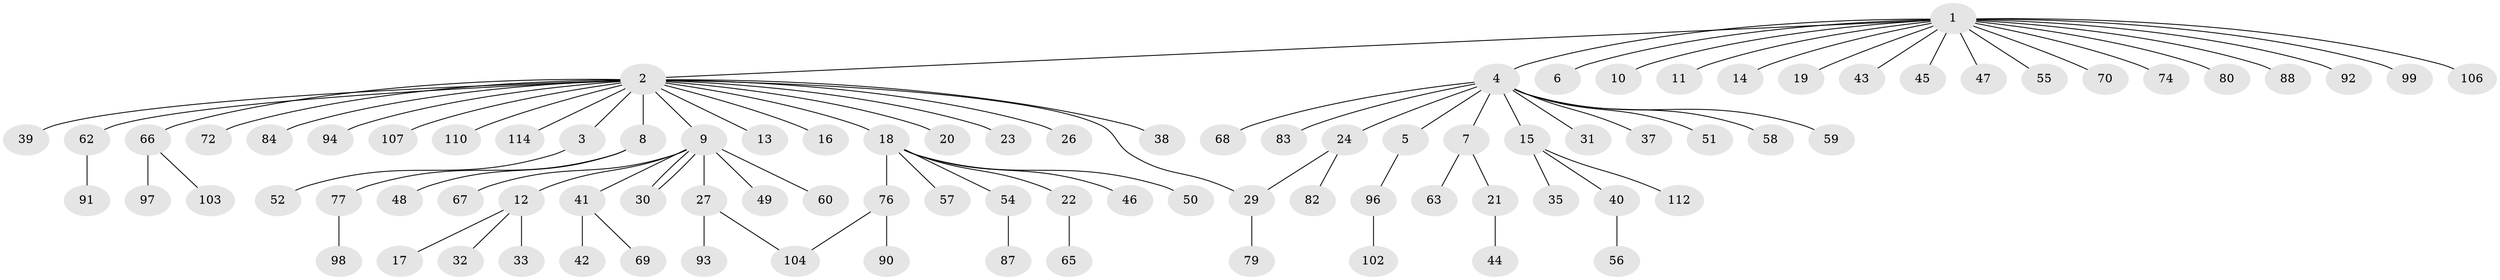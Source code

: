 // Generated by graph-tools (version 1.1) at 2025/51/02/27/25 19:51:58]
// undirected, 91 vertices, 93 edges
graph export_dot {
graph [start="1"]
  node [color=gray90,style=filled];
  1 [super="+89"];
  2 [super="+34"];
  3;
  4 [super="+73"];
  5;
  6;
  7 [super="+25"];
  8;
  9 [super="+53"];
  10;
  11;
  12 [super="+36"];
  13 [super="+28"];
  14;
  15 [super="+101"];
  16;
  17;
  18 [super="+61"];
  19;
  20;
  21 [super="+81"];
  22;
  23;
  24 [super="+113"];
  26;
  27 [super="+78"];
  29 [super="+100"];
  30 [super="+71"];
  31;
  32;
  33;
  35 [super="+95"];
  37;
  38;
  39;
  40 [super="+105"];
  41 [super="+64"];
  42;
  43;
  44 [super="+111"];
  45;
  46;
  47;
  48;
  49;
  50;
  51;
  52;
  54;
  55;
  56 [super="+108"];
  57;
  58;
  59;
  60;
  62;
  63;
  65;
  66 [super="+85"];
  67 [super="+75"];
  68;
  69;
  70;
  72;
  74;
  76 [super="+86"];
  77;
  79;
  80;
  82;
  83;
  84;
  87;
  88;
  90;
  91;
  92;
  93;
  94;
  96;
  97;
  98;
  99;
  102 [super="+109"];
  103;
  104;
  106;
  107;
  110;
  112;
  114;
  1 -- 2;
  1 -- 4;
  1 -- 6;
  1 -- 10;
  1 -- 11;
  1 -- 14;
  1 -- 19;
  1 -- 43;
  1 -- 45;
  1 -- 47;
  1 -- 55;
  1 -- 70;
  1 -- 74;
  1 -- 80;
  1 -- 88;
  1 -- 92;
  1 -- 99;
  1 -- 106;
  2 -- 3;
  2 -- 8;
  2 -- 9;
  2 -- 13;
  2 -- 16;
  2 -- 18;
  2 -- 20;
  2 -- 23;
  2 -- 26;
  2 -- 29;
  2 -- 38;
  2 -- 39;
  2 -- 62;
  2 -- 66;
  2 -- 72;
  2 -- 94;
  2 -- 107;
  2 -- 110;
  2 -- 114;
  2 -- 84;
  3 -- 52;
  4 -- 5;
  4 -- 7;
  4 -- 15;
  4 -- 24;
  4 -- 31;
  4 -- 37;
  4 -- 51;
  4 -- 58;
  4 -- 59;
  4 -- 68;
  4 -- 83;
  5 -- 96;
  7 -- 21;
  7 -- 63;
  8 -- 48;
  8 -- 77;
  9 -- 12;
  9 -- 27;
  9 -- 30;
  9 -- 30;
  9 -- 41;
  9 -- 49;
  9 -- 60;
  9 -- 67;
  12 -- 17;
  12 -- 32;
  12 -- 33;
  15 -- 35;
  15 -- 40;
  15 -- 112;
  18 -- 22;
  18 -- 46;
  18 -- 50;
  18 -- 54;
  18 -- 57;
  18 -- 76;
  21 -- 44;
  22 -- 65;
  24 -- 29;
  24 -- 82;
  27 -- 93;
  27 -- 104;
  29 -- 79;
  40 -- 56;
  41 -- 42;
  41 -- 69;
  54 -- 87;
  62 -- 91;
  66 -- 97;
  66 -- 103;
  76 -- 90;
  76 -- 104;
  77 -- 98;
  96 -- 102;
}

